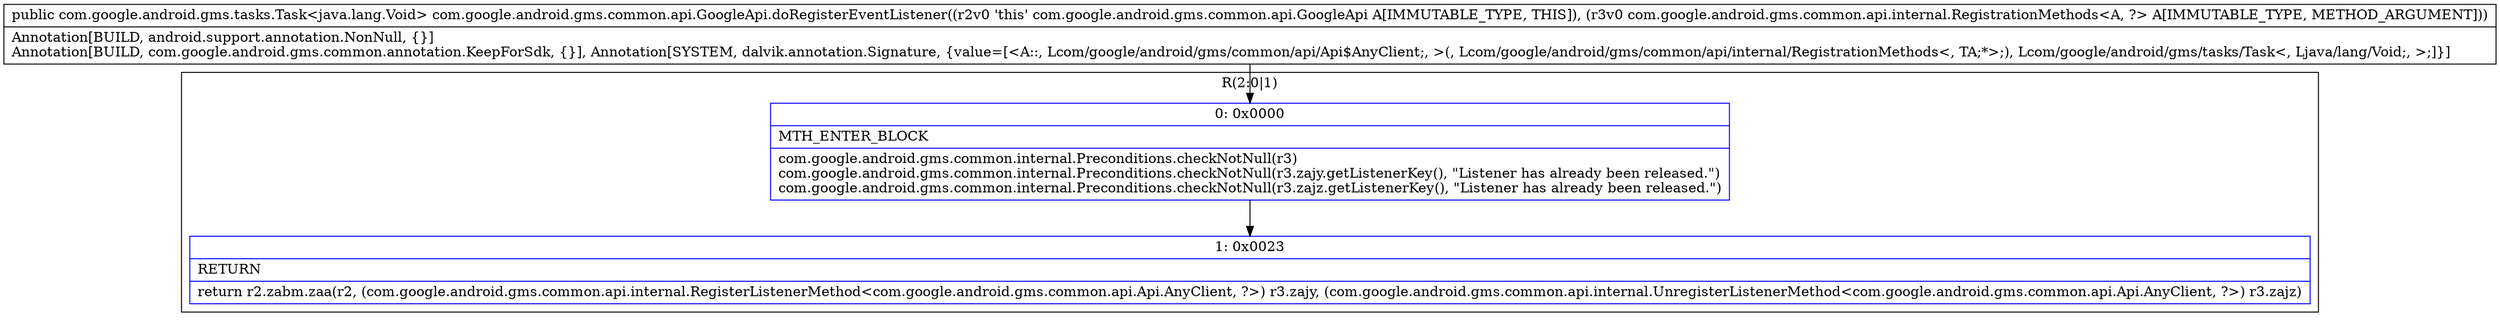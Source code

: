 digraph "CFG forcom.google.android.gms.common.api.GoogleApi.doRegisterEventListener(Lcom\/google\/android\/gms\/common\/api\/internal\/RegistrationMethods;)Lcom\/google\/android\/gms\/tasks\/Task;" {
subgraph cluster_Region_1856124988 {
label = "R(2:0|1)";
node [shape=record,color=blue];
Node_0 [shape=record,label="{0\:\ 0x0000|MTH_ENTER_BLOCK\l|com.google.android.gms.common.internal.Preconditions.checkNotNull(r3)\lcom.google.android.gms.common.internal.Preconditions.checkNotNull(r3.zajy.getListenerKey(), \"Listener has already been released.\")\lcom.google.android.gms.common.internal.Preconditions.checkNotNull(r3.zajz.getListenerKey(), \"Listener has already been released.\")\l}"];
Node_1 [shape=record,label="{1\:\ 0x0023|RETURN\l|return r2.zabm.zaa(r2, (com.google.android.gms.common.api.internal.RegisterListenerMethod\<com.google.android.gms.common.api.Api.AnyClient, ?\>) r3.zajy, (com.google.android.gms.common.api.internal.UnregisterListenerMethod\<com.google.android.gms.common.api.Api.AnyClient, ?\>) r3.zajz)\l}"];
}
MethodNode[shape=record,label="{public com.google.android.gms.tasks.Task\<java.lang.Void\> com.google.android.gms.common.api.GoogleApi.doRegisterEventListener((r2v0 'this' com.google.android.gms.common.api.GoogleApi A[IMMUTABLE_TYPE, THIS]), (r3v0 com.google.android.gms.common.api.internal.RegistrationMethods\<A, ?\> A[IMMUTABLE_TYPE, METHOD_ARGUMENT]))  | Annotation[BUILD, android.support.annotation.NonNull, \{\}]\lAnnotation[BUILD, com.google.android.gms.common.annotation.KeepForSdk, \{\}], Annotation[SYSTEM, dalvik.annotation.Signature, \{value=[\<A::, Lcom\/google\/android\/gms\/common\/api\/Api$AnyClient;, \>(, Lcom\/google\/android\/gms\/common\/api\/internal\/RegistrationMethods\<, TA;*\>;), Lcom\/google\/android\/gms\/tasks\/Task\<, Ljava\/lang\/Void;, \>;]\}]\l}"];
MethodNode -> Node_0;
Node_0 -> Node_1;
}

